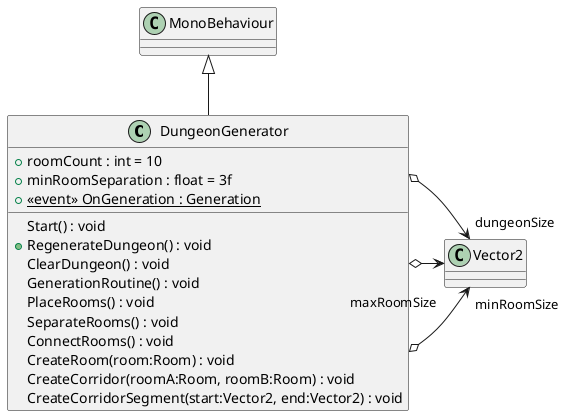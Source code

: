 @startuml
class DungeonGenerator {
    + roomCount : int = 10
    + minRoomSeparation : float = 3f
    + {static}  <<event>> OnGeneration : Generation 
    Start() : void
    + RegenerateDungeon() : void
    ClearDungeon() : void
    GenerationRoutine() : void
    PlaceRooms() : void
    SeparateRooms() : void
    ConnectRooms() : void
    CreateRoom(room:Room) : void
    CreateCorridor(roomA:Room, roomB:Room) : void
    CreateCorridorSegment(start:Vector2, end:Vector2) : void
}
MonoBehaviour <|-- DungeonGenerator
DungeonGenerator o-> "minRoomSize" Vector2
DungeonGenerator o-> "maxRoomSize" Vector2
DungeonGenerator o-> "dungeonSize" Vector2
@enduml
